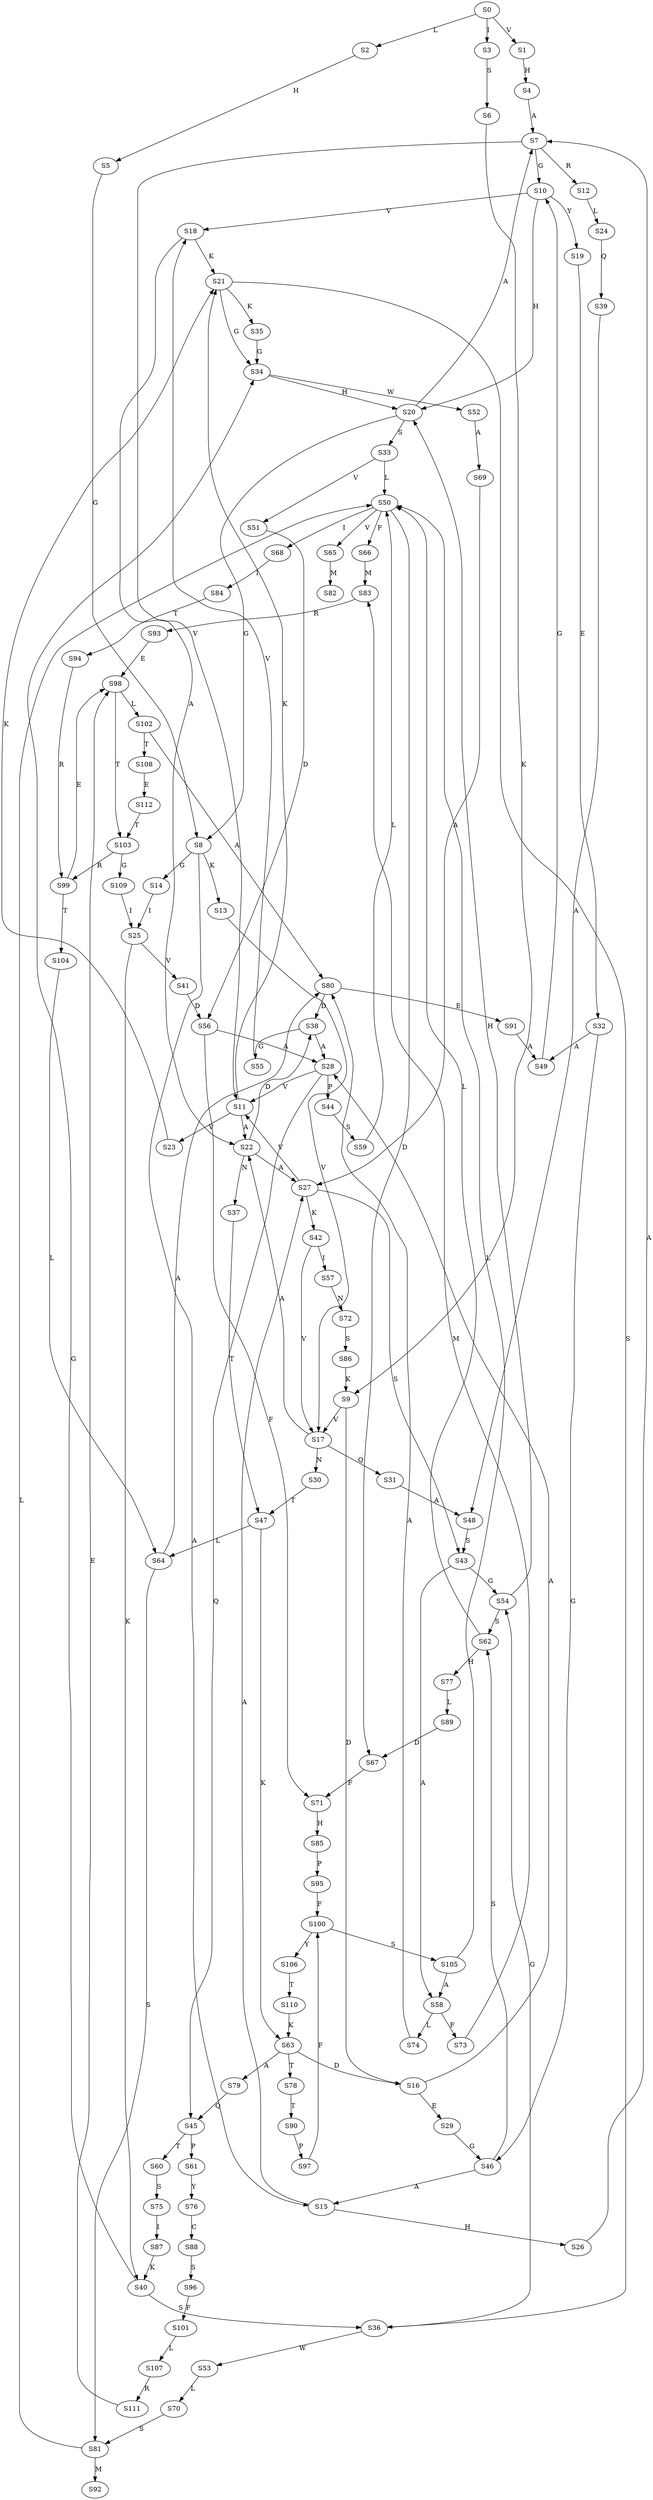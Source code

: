 strict digraph  {
	S0 -> S1 [ label = V ];
	S0 -> S2 [ label = L ];
	S0 -> S3 [ label = I ];
	S1 -> S4 [ label = H ];
	S2 -> S5 [ label = H ];
	S3 -> S6 [ label = S ];
	S4 -> S7 [ label = A ];
	S5 -> S8 [ label = G ];
	S6 -> S9 [ label = K ];
	S7 -> S10 [ label = G ];
	S7 -> S11 [ label = V ];
	S7 -> S12 [ label = R ];
	S8 -> S13 [ label = K ];
	S8 -> S14 [ label = G ];
	S8 -> S15 [ label = A ];
	S9 -> S16 [ label = D ];
	S9 -> S17 [ label = V ];
	S10 -> S18 [ label = V ];
	S10 -> S19 [ label = Y ];
	S10 -> S20 [ label = H ];
	S11 -> S21 [ label = K ];
	S11 -> S22 [ label = A ];
	S11 -> S23 [ label = V ];
	S12 -> S24 [ label = L ];
	S13 -> S17 [ label = V ];
	S14 -> S25 [ label = I ];
	S15 -> S26 [ label = H ];
	S15 -> S27 [ label = A ];
	S16 -> S28 [ label = A ];
	S16 -> S29 [ label = E ];
	S17 -> S30 [ label = N ];
	S17 -> S31 [ label = Q ];
	S17 -> S22 [ label = A ];
	S18 -> S21 [ label = K ];
	S18 -> S22 [ label = A ];
	S19 -> S32 [ label = E ];
	S20 -> S33 [ label = S ];
	S20 -> S8 [ label = G ];
	S20 -> S7 [ label = A ];
	S21 -> S34 [ label = G ];
	S21 -> S35 [ label = K ];
	S21 -> S36 [ label = S ];
	S22 -> S37 [ label = N ];
	S22 -> S27 [ label = A ];
	S22 -> S38 [ label = D ];
	S23 -> S21 [ label = K ];
	S24 -> S39 [ label = Q ];
	S25 -> S40 [ label = K ];
	S25 -> S41 [ label = V ];
	S26 -> S7 [ label = A ];
	S27 -> S42 [ label = K ];
	S27 -> S43 [ label = S ];
	S27 -> S11 [ label = V ];
	S28 -> S44 [ label = P ];
	S28 -> S11 [ label = V ];
	S28 -> S45 [ label = Q ];
	S29 -> S46 [ label = G ];
	S30 -> S47 [ label = T ];
	S31 -> S48 [ label = A ];
	S32 -> S46 [ label = G ];
	S32 -> S49 [ label = A ];
	S33 -> S50 [ label = L ];
	S33 -> S51 [ label = V ];
	S34 -> S52 [ label = W ];
	S34 -> S20 [ label = H ];
	S35 -> S34 [ label = G ];
	S36 -> S53 [ label = W ];
	S36 -> S54 [ label = G ];
	S37 -> S47 [ label = T ];
	S38 -> S28 [ label = A ];
	S38 -> S55 [ label = G ];
	S39 -> S48 [ label = A ];
	S40 -> S34 [ label = G ];
	S40 -> S36 [ label = S ];
	S41 -> S56 [ label = D ];
	S42 -> S17 [ label = V ];
	S42 -> S57 [ label = I ];
	S43 -> S54 [ label = G ];
	S43 -> S58 [ label = A ];
	S44 -> S59 [ label = S ];
	S45 -> S60 [ label = T ];
	S45 -> S61 [ label = P ];
	S46 -> S15 [ label = A ];
	S46 -> S62 [ label = S ];
	S47 -> S63 [ label = K ];
	S47 -> S64 [ label = L ];
	S48 -> S43 [ label = S ];
	S49 -> S10 [ label = G ];
	S50 -> S65 [ label = V ];
	S50 -> S66 [ label = F ];
	S50 -> S67 [ label = D ];
	S50 -> S68 [ label = I ];
	S51 -> S56 [ label = D ];
	S52 -> S69 [ label = A ];
	S53 -> S70 [ label = L ];
	S54 -> S20 [ label = H ];
	S54 -> S62 [ label = S ];
	S55 -> S18 [ label = V ];
	S56 -> S71 [ label = F ];
	S56 -> S28 [ label = A ];
	S57 -> S72 [ label = N ];
	S58 -> S73 [ label = F ];
	S58 -> S74 [ label = L ];
	S59 -> S50 [ label = L ];
	S60 -> S75 [ label = S ];
	S61 -> S76 [ label = Y ];
	S62 -> S50 [ label = L ];
	S62 -> S77 [ label = H ];
	S63 -> S16 [ label = D ];
	S63 -> S78 [ label = T ];
	S63 -> S79 [ label = A ];
	S64 -> S80 [ label = A ];
	S64 -> S81 [ label = S ];
	S65 -> S82 [ label = M ];
	S66 -> S83 [ label = M ];
	S67 -> S71 [ label = F ];
	S68 -> S84 [ label = I ];
	S69 -> S27 [ label = A ];
	S70 -> S81 [ label = S ];
	S71 -> S85 [ label = H ];
	S72 -> S86 [ label = S ];
	S73 -> S83 [ label = M ];
	S74 -> S80 [ label = A ];
	S75 -> S87 [ label = I ];
	S76 -> S88 [ label = C ];
	S77 -> S89 [ label = L ];
	S78 -> S90 [ label = T ];
	S79 -> S45 [ label = Q ];
	S80 -> S91 [ label = E ];
	S80 -> S38 [ label = D ];
	S81 -> S92 [ label = M ];
	S81 -> S50 [ label = L ];
	S83 -> S93 [ label = R ];
	S84 -> S94 [ label = T ];
	S85 -> S95 [ label = P ];
	S86 -> S9 [ label = K ];
	S87 -> S40 [ label = K ];
	S88 -> S96 [ label = S ];
	S89 -> S67 [ label = D ];
	S90 -> S97 [ label = P ];
	S91 -> S49 [ label = A ];
	S93 -> S98 [ label = E ];
	S94 -> S99 [ label = R ];
	S95 -> S100 [ label = F ];
	S96 -> S101 [ label = F ];
	S97 -> S100 [ label = F ];
	S98 -> S102 [ label = L ];
	S98 -> S103 [ label = T ];
	S99 -> S104 [ label = T ];
	S99 -> S98 [ label = E ];
	S100 -> S105 [ label = S ];
	S100 -> S106 [ label = Y ];
	S101 -> S107 [ label = L ];
	S102 -> S80 [ label = A ];
	S102 -> S108 [ label = T ];
	S103 -> S99 [ label = R ];
	S103 -> S109 [ label = G ];
	S104 -> S64 [ label = L ];
	S105 -> S50 [ label = L ];
	S105 -> S58 [ label = A ];
	S106 -> S110 [ label = T ];
	S107 -> S111 [ label = R ];
	S108 -> S112 [ label = E ];
	S109 -> S25 [ label = I ];
	S110 -> S63 [ label = K ];
	S111 -> S98 [ label = E ];
	S112 -> S103 [ label = T ];
}
